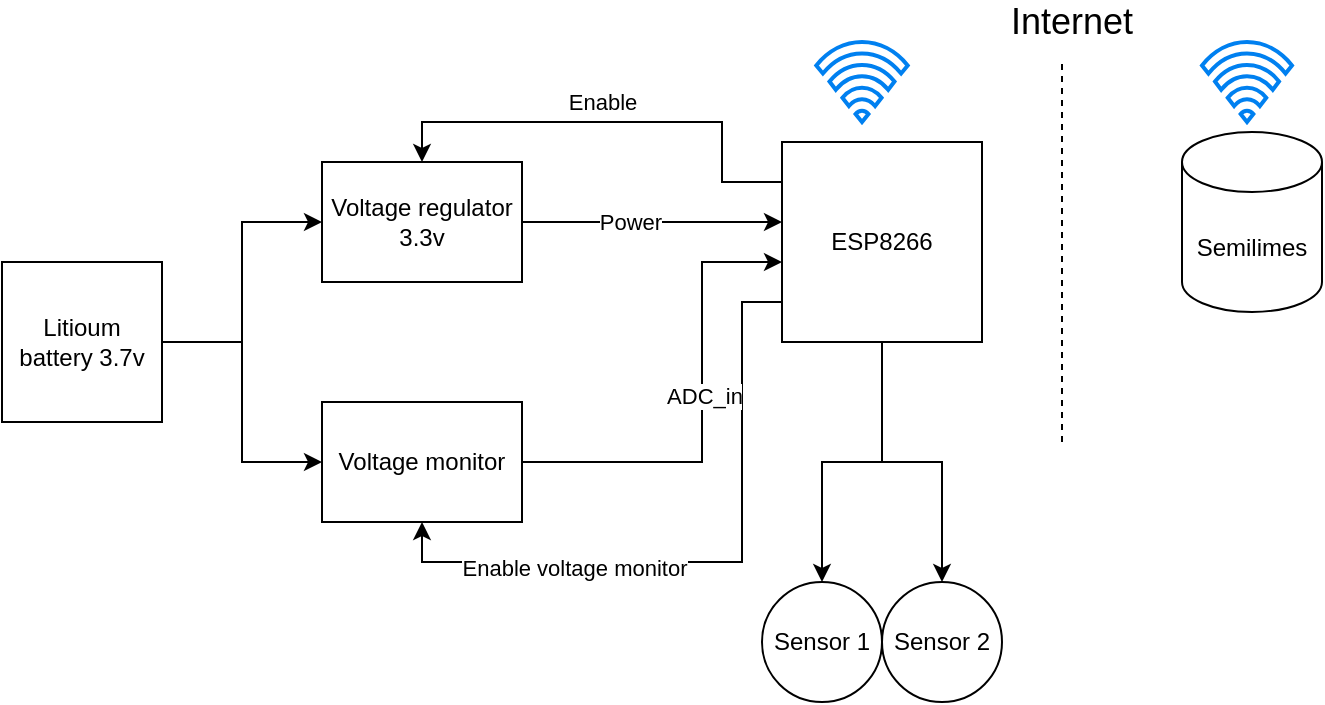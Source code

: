 <mxfile version="14.4.6" type="github">
  <diagram id="i_vO6CL65eFUIL7xPz2L" name="Page-1">
    <mxGraphModel dx="981" dy="526" grid="1" gridSize="10" guides="1" tooltips="1" connect="1" arrows="1" fold="1" page="1" pageScale="1" pageWidth="827" pageHeight="1169" math="0" shadow="0">
      <root>
        <mxCell id="0" />
        <mxCell id="1" parent="0" />
        <mxCell id="aBNJ7qtxMeprO6_v484M-11" style="edgeStyle=orthogonalEdgeStyle;rounded=0;orthogonalLoop=1;jettySize=auto;html=1;" edge="1" parent="1" source="aBNJ7qtxMeprO6_v484M-2" target="aBNJ7qtxMeprO6_v484M-10">
          <mxGeometry relative="1" as="geometry" />
        </mxCell>
        <mxCell id="aBNJ7qtxMeprO6_v484M-13" style="edgeStyle=orthogonalEdgeStyle;rounded=0;orthogonalLoop=1;jettySize=auto;html=1;entryX=0.5;entryY=0;entryDx=0;entryDy=0;" edge="1" parent="1" source="aBNJ7qtxMeprO6_v484M-2" target="aBNJ7qtxMeprO6_v484M-12">
          <mxGeometry relative="1" as="geometry" />
        </mxCell>
        <mxCell id="aBNJ7qtxMeprO6_v484M-25" style="edgeStyle=orthogonalEdgeStyle;rounded=0;orthogonalLoop=1;jettySize=auto;html=1;entryX=0.5;entryY=0;entryDx=0;entryDy=0;" edge="1" parent="1" source="aBNJ7qtxMeprO6_v484M-2" target="aBNJ7qtxMeprO6_v484M-4">
          <mxGeometry relative="1" as="geometry">
            <Array as="points">
              <mxPoint x="520" y="240" />
              <mxPoint x="520" y="210" />
              <mxPoint x="370" y="210" />
            </Array>
          </mxGeometry>
        </mxCell>
        <mxCell id="aBNJ7qtxMeprO6_v484M-26" value="Enable" style="edgeLabel;html=1;align=center;verticalAlign=middle;resizable=0;points=[];" vertex="1" connectable="0" parent="aBNJ7qtxMeprO6_v484M-25">
          <mxGeometry x="-0.146" y="-2" relative="1" as="geometry">
            <mxPoint x="-22.07" y="-8" as="offset" />
          </mxGeometry>
        </mxCell>
        <mxCell id="aBNJ7qtxMeprO6_v484M-29" style="edgeStyle=orthogonalEdgeStyle;rounded=0;orthogonalLoop=1;jettySize=auto;html=1;entryX=0.5;entryY=1;entryDx=0;entryDy=0;" edge="1" parent="1" source="aBNJ7qtxMeprO6_v484M-2" target="aBNJ7qtxMeprO6_v484M-21">
          <mxGeometry relative="1" as="geometry">
            <Array as="points">
              <mxPoint x="530" y="300" />
              <mxPoint x="530" y="430" />
              <mxPoint x="370" y="430" />
            </Array>
          </mxGeometry>
        </mxCell>
        <mxCell id="aBNJ7qtxMeprO6_v484M-30" value="Enable voltage monitor" style="edgeLabel;html=1;align=center;verticalAlign=middle;resizable=0;points=[];" vertex="1" connectable="0" parent="aBNJ7qtxMeprO6_v484M-29">
          <mxGeometry x="0.209" y="3" relative="1" as="geometry">
            <mxPoint x="-34.48" as="offset" />
          </mxGeometry>
        </mxCell>
        <mxCell id="aBNJ7qtxMeprO6_v484M-2" value="ESP8266" style="whiteSpace=wrap;html=1;aspect=fixed;" vertex="1" parent="1">
          <mxGeometry x="550" y="220" width="100" height="100" as="geometry" />
        </mxCell>
        <mxCell id="aBNJ7qtxMeprO6_v484M-5" style="edgeStyle=orthogonalEdgeStyle;rounded=0;orthogonalLoop=1;jettySize=auto;html=1;" edge="1" parent="1" source="aBNJ7qtxMeprO6_v484M-3" target="aBNJ7qtxMeprO6_v484M-4">
          <mxGeometry relative="1" as="geometry" />
        </mxCell>
        <mxCell id="aBNJ7qtxMeprO6_v484M-23" style="edgeStyle=orthogonalEdgeStyle;rounded=0;orthogonalLoop=1;jettySize=auto;html=1;entryX=0;entryY=0.5;entryDx=0;entryDy=0;" edge="1" parent="1" source="aBNJ7qtxMeprO6_v484M-3" target="aBNJ7qtxMeprO6_v484M-21">
          <mxGeometry relative="1" as="geometry">
            <Array as="points">
              <mxPoint x="280" y="320" />
              <mxPoint x="280" y="380" />
            </Array>
          </mxGeometry>
        </mxCell>
        <mxCell id="aBNJ7qtxMeprO6_v484M-3" value="Litioum battery 3.7v" style="whiteSpace=wrap;html=1;aspect=fixed;" vertex="1" parent="1">
          <mxGeometry x="160" y="280" width="80" height="80" as="geometry" />
        </mxCell>
        <mxCell id="aBNJ7qtxMeprO6_v484M-6" style="edgeStyle=orthogonalEdgeStyle;rounded=0;orthogonalLoop=1;jettySize=auto;html=1;" edge="1" parent="1" source="aBNJ7qtxMeprO6_v484M-4" target="aBNJ7qtxMeprO6_v484M-2">
          <mxGeometry relative="1" as="geometry">
            <Array as="points">
              <mxPoint x="520" y="260" />
              <mxPoint x="520" y="260" />
            </Array>
          </mxGeometry>
        </mxCell>
        <mxCell id="aBNJ7qtxMeprO6_v484M-27" value="Power" style="edgeLabel;html=1;align=center;verticalAlign=middle;resizable=0;points=[];" vertex="1" connectable="0" parent="aBNJ7qtxMeprO6_v484M-6">
          <mxGeometry x="-0.167" relative="1" as="geometry">
            <mxPoint as="offset" />
          </mxGeometry>
        </mxCell>
        <mxCell id="aBNJ7qtxMeprO6_v484M-4" value="Voltage regulator 3.3v" style="rounded=0;whiteSpace=wrap;html=1;" vertex="1" parent="1">
          <mxGeometry x="320" y="230" width="100" height="60" as="geometry" />
        </mxCell>
        <mxCell id="aBNJ7qtxMeprO6_v484M-10" value="Sensor 1" style="ellipse;whiteSpace=wrap;html=1;aspect=fixed;" vertex="1" parent="1">
          <mxGeometry x="540" y="440" width="60" height="60" as="geometry" />
        </mxCell>
        <mxCell id="aBNJ7qtxMeprO6_v484M-12" value="Sensor 2" style="ellipse;whiteSpace=wrap;html=1;aspect=fixed;" vertex="1" parent="1">
          <mxGeometry x="600" y="440" width="60" height="60" as="geometry" />
        </mxCell>
        <mxCell id="aBNJ7qtxMeprO6_v484M-14" value="" style="html=1;verticalLabelPosition=bottom;align=center;labelBackgroundColor=#ffffff;verticalAlign=top;strokeWidth=2;strokeColor=#0080F0;shadow=0;dashed=0;shape=mxgraph.ios7.icons.wifi;pointerEvents=1" vertex="1" parent="1">
          <mxGeometry x="567.15" y="170" width="45.7" height="40" as="geometry" />
        </mxCell>
        <mxCell id="aBNJ7qtxMeprO6_v484M-15" value="" style="html=1;verticalLabelPosition=bottom;align=center;labelBackgroundColor=#ffffff;verticalAlign=top;strokeWidth=2;strokeColor=#0080F0;shadow=0;dashed=0;shape=mxgraph.ios7.icons.wifi;pointerEvents=1" vertex="1" parent="1">
          <mxGeometry x="760" y="170" width="45" height="40" as="geometry" />
        </mxCell>
        <mxCell id="aBNJ7qtxMeprO6_v484M-17" value="Semilimes" style="shape=cylinder3;whiteSpace=wrap;html=1;boundedLbl=1;backgroundOutline=1;size=15;" vertex="1" parent="1">
          <mxGeometry x="750" y="215" width="70" height="90" as="geometry" />
        </mxCell>
        <mxCell id="aBNJ7qtxMeprO6_v484M-18" value="&lt;font style=&quot;font-size: 18px&quot;&gt;Internet&lt;/font&gt;" style="text;html=1;strokeColor=none;fillColor=none;align=center;verticalAlign=middle;whiteSpace=wrap;rounded=0;" vertex="1" parent="1">
          <mxGeometry x="670" y="150" width="50" height="20" as="geometry" />
        </mxCell>
        <mxCell id="aBNJ7qtxMeprO6_v484M-20" value="" style="endArrow=none;dashed=1;html=1;" edge="1" parent="1">
          <mxGeometry width="50" height="50" relative="1" as="geometry">
            <mxPoint x="690" y="370" as="sourcePoint" />
            <mxPoint x="690" y="180" as="targetPoint" />
          </mxGeometry>
        </mxCell>
        <mxCell id="aBNJ7qtxMeprO6_v484M-24" style="edgeStyle=orthogonalEdgeStyle;rounded=0;orthogonalLoop=1;jettySize=auto;html=1;" edge="1" parent="1" source="aBNJ7qtxMeprO6_v484M-21">
          <mxGeometry relative="1" as="geometry">
            <mxPoint x="550" y="280" as="targetPoint" />
            <Array as="points">
              <mxPoint x="510" y="380" />
              <mxPoint x="510" y="280" />
              <mxPoint x="550" y="280" />
            </Array>
          </mxGeometry>
        </mxCell>
        <mxCell id="aBNJ7qtxMeprO6_v484M-28" value="ADC_in" style="edgeLabel;html=1;align=center;verticalAlign=middle;resizable=0;points=[];" vertex="1" connectable="0" parent="aBNJ7qtxMeprO6_v484M-24">
          <mxGeometry x="0.075" y="-1" relative="1" as="geometry">
            <mxPoint as="offset" />
          </mxGeometry>
        </mxCell>
        <mxCell id="aBNJ7qtxMeprO6_v484M-21" value="Voltage monitor" style="rounded=0;whiteSpace=wrap;html=1;" vertex="1" parent="1">
          <mxGeometry x="320" y="350" width="100" height="60" as="geometry" />
        </mxCell>
      </root>
    </mxGraphModel>
  </diagram>
</mxfile>
